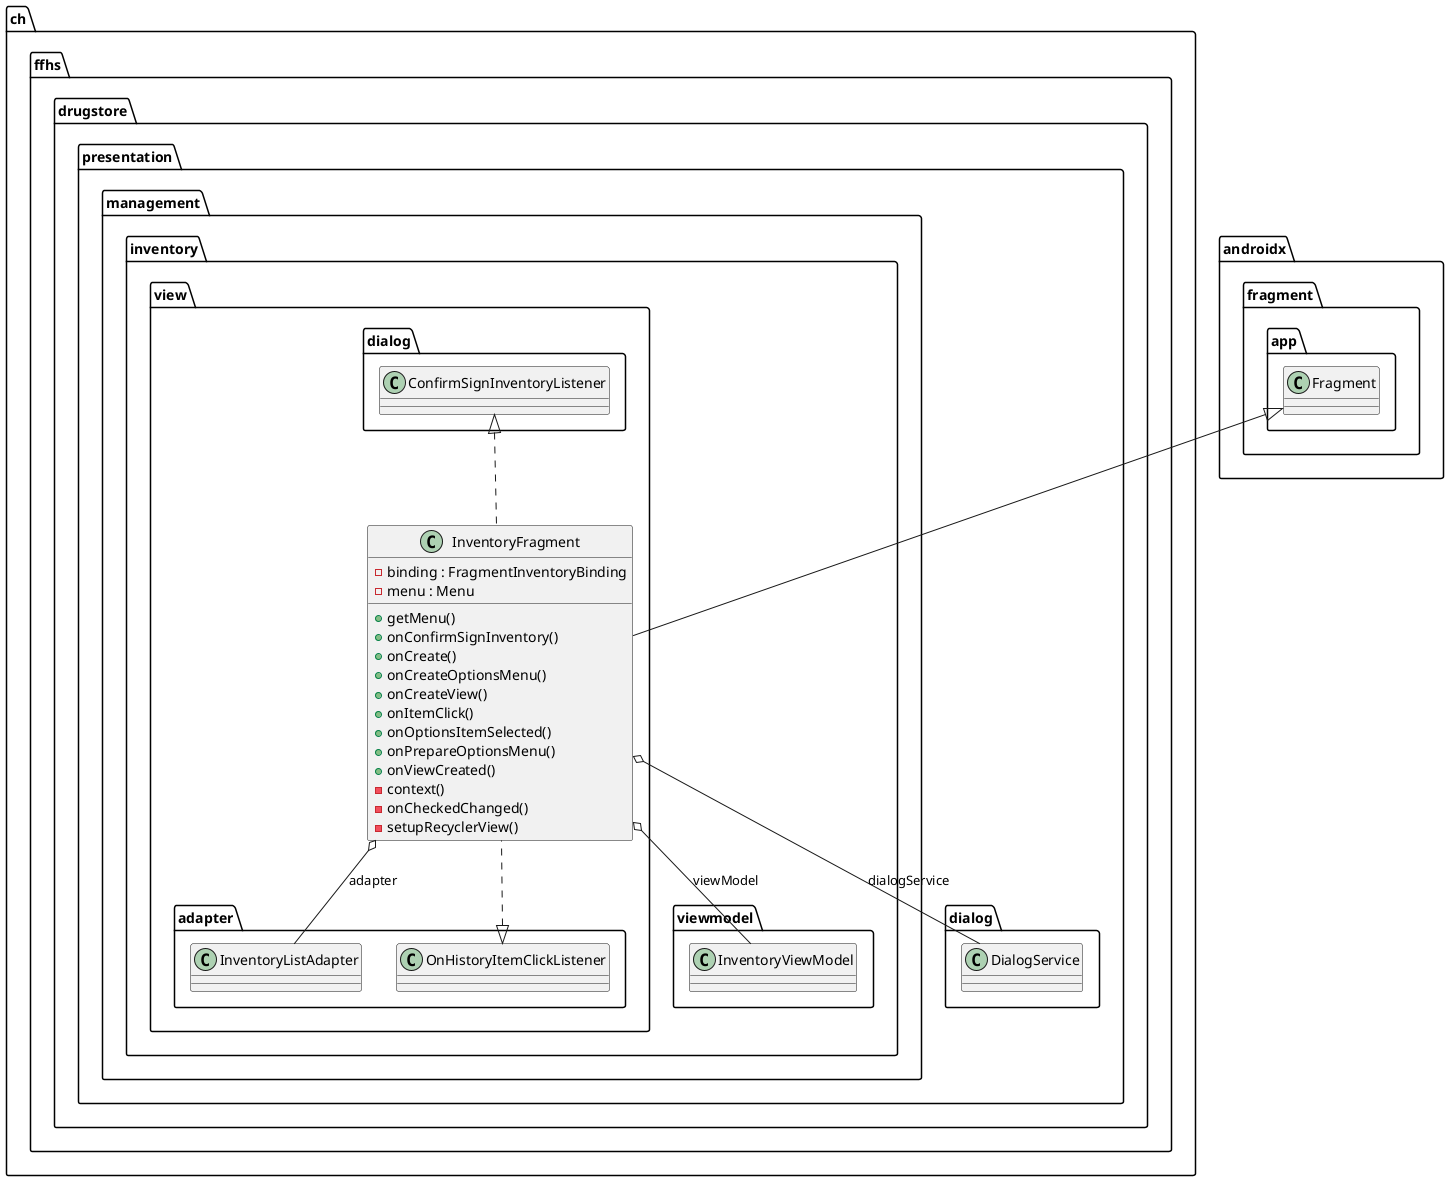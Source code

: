 @startuml

  namespace ch.ffhs.drugstore {
    namespace presentation {
      namespace management {
        namespace inventory.view {
          class ch.ffhs.drugstore.presentation.management.inventory.view.InventoryFragment {
              - binding : FragmentInventoryBinding
              - menu : Menu
              + getMenu()
              + onConfirmSignInventory()
              + onCreate()
              + onCreateOptionsMenu()
              + onCreateView()
              + onItemClick()
              + onOptionsItemSelected()
              + onPrepareOptionsMenu()
              + onViewCreated()
              - context()
              - onCheckedChanged()
              - setupRecyclerView()
          }
        }
      }
    }
  }
  

  ch.ffhs.drugstore.presentation.management.inventory.view.InventoryFragment .up.|> ch.ffhs.drugstore.presentation.management.inventory.view.adapter.OnHistoryItemClickListener
  ch.ffhs.drugstore.presentation.management.inventory.view.InventoryFragment .up.|> ch.ffhs.drugstore.presentation.management.inventory.view.dialog.ConfirmSignInventoryListener
  ch.ffhs.drugstore.presentation.management.inventory.view.InventoryFragment -up-|> androidx.fragment.app.Fragment
  ch.ffhs.drugstore.presentation.management.inventory.view.InventoryFragment o-- ch.ffhs.drugstore.presentation.management.inventory.view.adapter.InventoryListAdapter : adapter
  ch.ffhs.drugstore.presentation.management.inventory.view.InventoryFragment o-- ch.ffhs.drugstore.presentation.dialog.DialogService : dialogService
  ch.ffhs.drugstore.presentation.management.inventory.view.InventoryFragment o-- ch.ffhs.drugstore.presentation.management.inventory.viewmodel.InventoryViewModel : viewModel


@enduml

